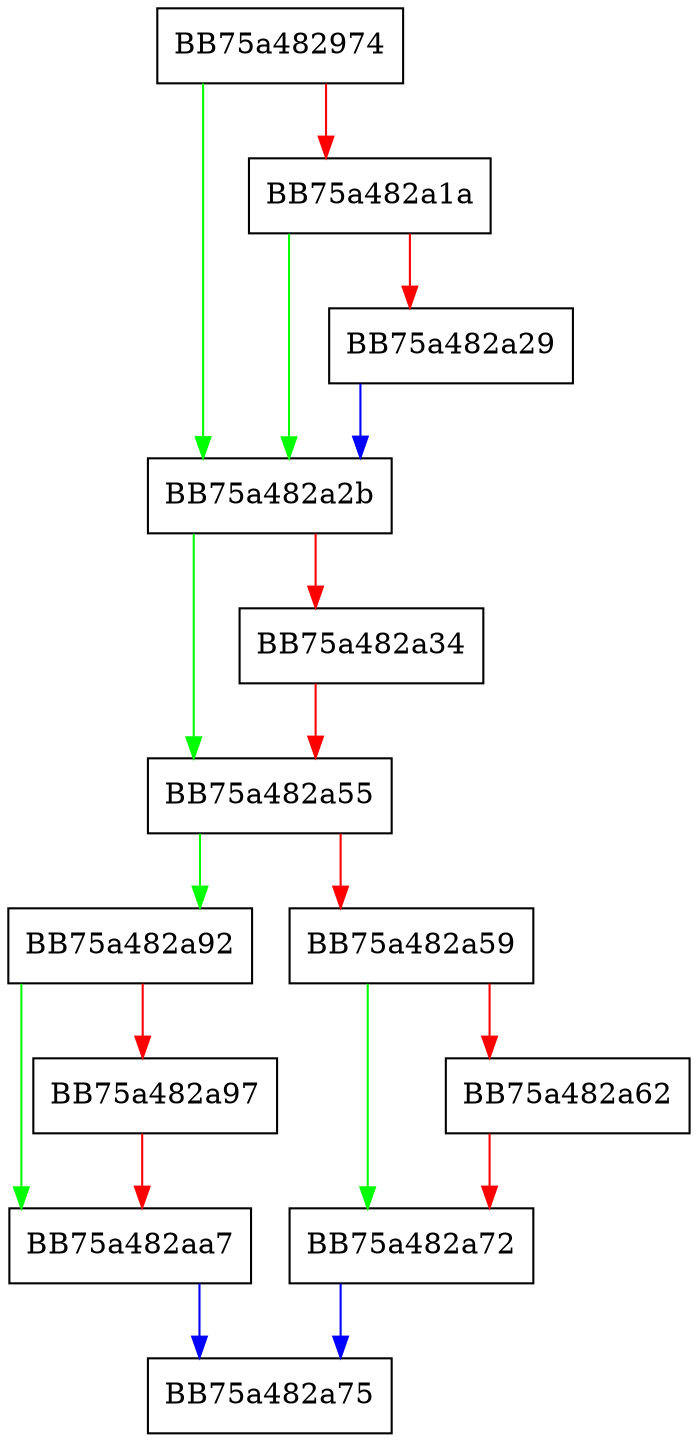 digraph astToProgTree {
  node [shape="box"];
  graph [splines=ortho];
  BB75a482974 -> BB75a482a2b [color="green"];
  BB75a482974 -> BB75a482a1a [color="red"];
  BB75a482a1a -> BB75a482a2b [color="green"];
  BB75a482a1a -> BB75a482a29 [color="red"];
  BB75a482a29 -> BB75a482a2b [color="blue"];
  BB75a482a2b -> BB75a482a55 [color="green"];
  BB75a482a2b -> BB75a482a34 [color="red"];
  BB75a482a34 -> BB75a482a55 [color="red"];
  BB75a482a55 -> BB75a482a92 [color="green"];
  BB75a482a55 -> BB75a482a59 [color="red"];
  BB75a482a59 -> BB75a482a72 [color="green"];
  BB75a482a59 -> BB75a482a62 [color="red"];
  BB75a482a62 -> BB75a482a72 [color="red"];
  BB75a482a72 -> BB75a482a75 [color="blue"];
  BB75a482a92 -> BB75a482aa7 [color="green"];
  BB75a482a92 -> BB75a482a97 [color="red"];
  BB75a482a97 -> BB75a482aa7 [color="red"];
  BB75a482aa7 -> BB75a482a75 [color="blue"];
}